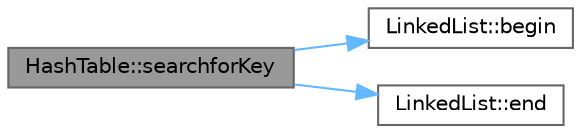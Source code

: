 digraph "HashTable::searchforKey"
{
 // LATEX_PDF_SIZE
  bgcolor="transparent";
  edge [fontname=Helvetica,fontsize=10,labelfontname=Helvetica,labelfontsize=10];
  node [fontname=Helvetica,fontsize=10,shape=box,height=0.2,width=0.4];
  rankdir="LR";
  Node1 [id="Node000001",label="HashTable::searchforKey",height=0.2,width=0.4,color="gray40", fillcolor="grey60", style="filled", fontcolor="black",tooltip=" "];
  Node1 -> Node2 [id="edge1_Node000001_Node000002",color="steelblue1",style="solid",tooltip=" "];
  Node2 [id="Node000002",label="LinkedList::begin",height=0.2,width=0.4,color="grey40", fillcolor="white", style="filled",URL="$class_linked_list.html#a417e93e223b5e9f5a511cee4c56ac338",tooltip=" "];
  Node1 -> Node3 [id="edge2_Node000001_Node000003",color="steelblue1",style="solid",tooltip=" "];
  Node3 [id="Node000003",label="LinkedList::end",height=0.2,width=0.4,color="grey40", fillcolor="white", style="filled",URL="$class_linked_list.html#abd13f8fef21c6b9a594a36e31d0f79ad",tooltip=" "];
}
